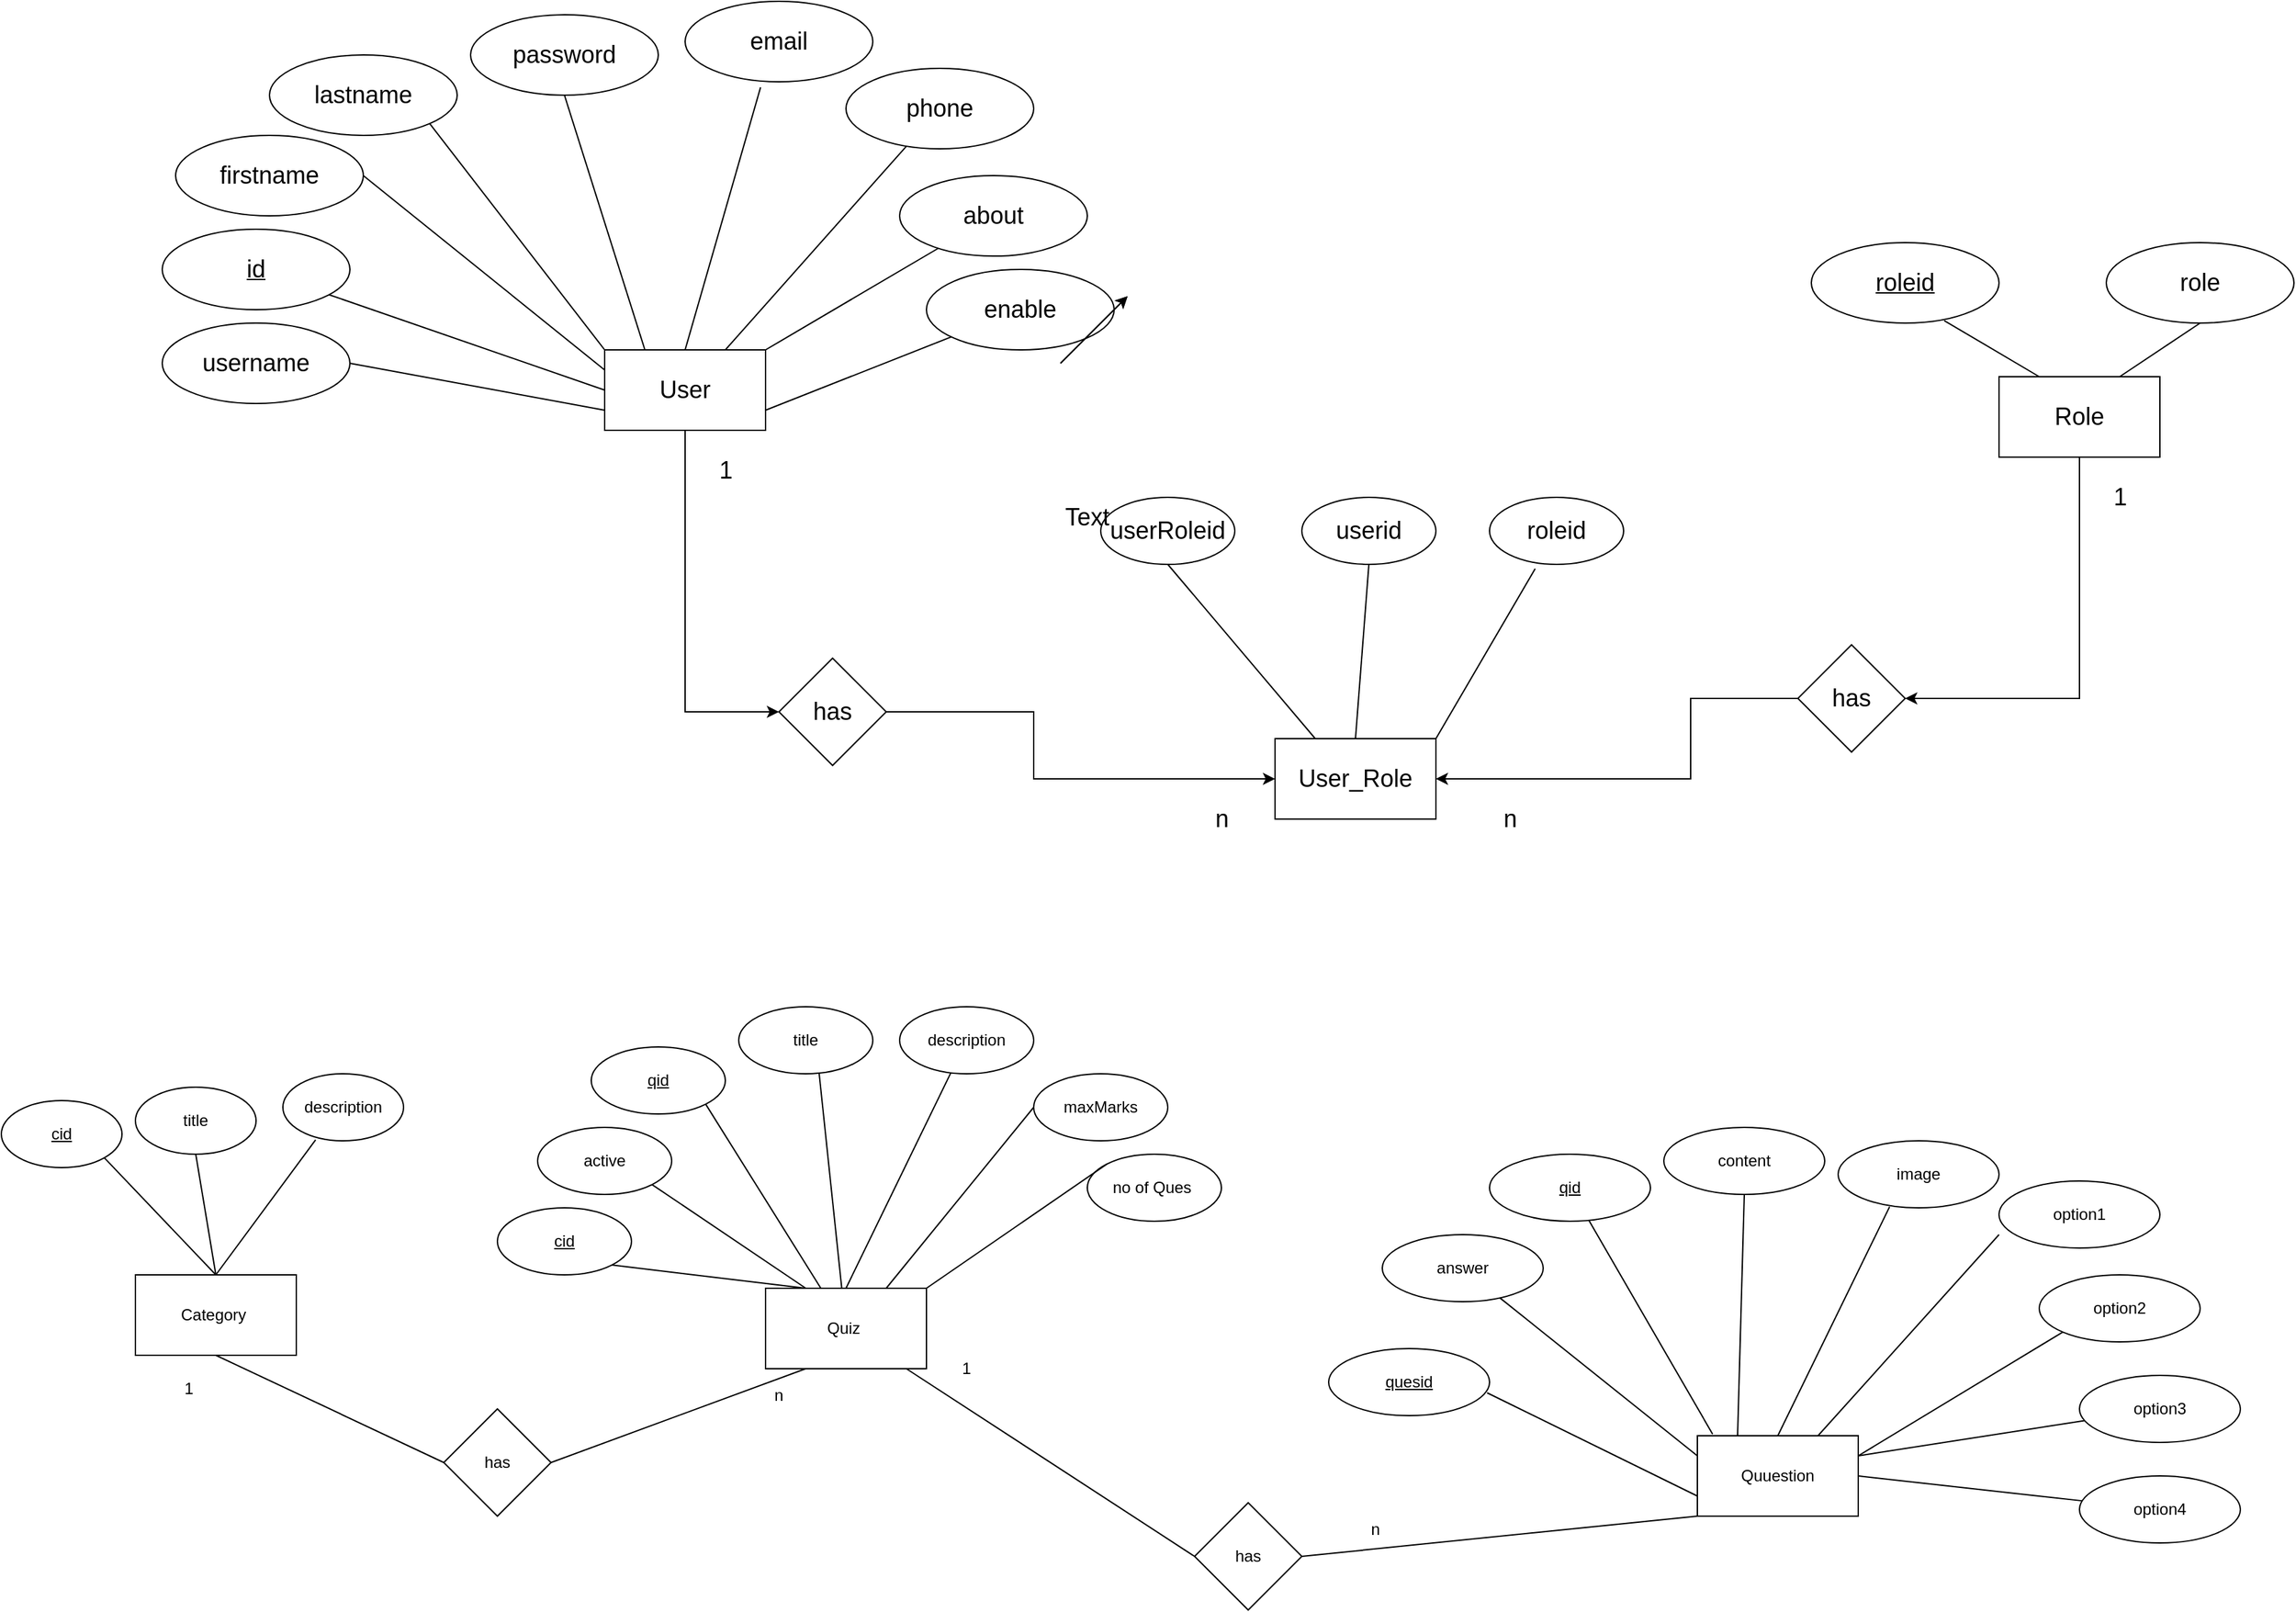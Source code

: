 <mxfile version="20.2.3" type="device"><diagram id="j0kbXDzHc4dUd25VJeXM" name="Page-1"><mxGraphModel dx="2603" dy="1623" grid="1" gridSize="10" guides="1" tooltips="1" connect="1" arrows="1" fold="1" page="1" pageScale="1" pageWidth="850" pageHeight="1100" math="0" shadow="0"><root><mxCell id="0"/><mxCell id="1" parent="0"/><mxCell id="roBjnxwslyHIR3Z592_m-1" value="&lt;font style=&quot;font-size: 18px;&quot;&gt;User&lt;/font&gt;" style="rounded=0;whiteSpace=wrap;html=1;" parent="1" vertex="1"><mxGeometry x="400" y="270" width="120" height="60" as="geometry"/></mxCell><mxCell id="roBjnxwslyHIR3Z592_m-2" value="&lt;u&gt;id&lt;/u&gt;" style="ellipse;whiteSpace=wrap;html=1;fontSize=18;" parent="1" vertex="1"><mxGeometry x="70" y="180" width="140" height="60" as="geometry"/></mxCell><mxCell id="roBjnxwslyHIR3Z592_m-3" value="" style="endArrow=none;html=1;rounded=0;fontSize=18;entryX=0;entryY=0.5;entryDx=0;entryDy=0;" parent="1" source="roBjnxwslyHIR3Z592_m-2" target="roBjnxwslyHIR3Z592_m-1" edge="1"><mxGeometry width="50" height="50" relative="1" as="geometry"><mxPoint x="740" y="280" as="sourcePoint"/><mxPoint x="790" y="230" as="targetPoint"/></mxGeometry></mxCell><mxCell id="roBjnxwslyHIR3Z592_m-4" value="firstname" style="ellipse;whiteSpace=wrap;html=1;fontSize=18;" parent="1" vertex="1"><mxGeometry x="80" y="110" width="140" height="60" as="geometry"/></mxCell><mxCell id="roBjnxwslyHIR3Z592_m-5" value="" style="endArrow=none;html=1;rounded=0;fontSize=18;entryX=0;entryY=0.25;entryDx=0;entryDy=0;exitX=1;exitY=0.5;exitDx=0;exitDy=0;" parent="1" source="roBjnxwslyHIR3Z592_m-4" target="roBjnxwslyHIR3Z592_m-1" edge="1"><mxGeometry width="50" height="50" relative="1" as="geometry"><mxPoint x="230.0" y="219.29" as="sourcePoint"/><mxPoint x="410" y="219.29" as="targetPoint"/></mxGeometry></mxCell><mxCell id="roBjnxwslyHIR3Z592_m-6" value="lastname" style="ellipse;whiteSpace=wrap;html=1;fontSize=18;" parent="1" vertex="1"><mxGeometry x="150" y="50" width="140" height="60" as="geometry"/></mxCell><mxCell id="roBjnxwslyHIR3Z592_m-7" value="" style="endArrow=none;html=1;rounded=0;fontSize=18;entryX=0;entryY=0;entryDx=0;entryDy=0;exitX=1;exitY=1;exitDx=0;exitDy=0;" parent="1" source="roBjnxwslyHIR3Z592_m-6" target="roBjnxwslyHIR3Z592_m-1" edge="1"><mxGeometry width="50" height="50" relative="1" as="geometry"><mxPoint x="240.0" y="229.29" as="sourcePoint"/><mxPoint x="410" y="295" as="targetPoint"/></mxGeometry></mxCell><mxCell id="roBjnxwslyHIR3Z592_m-8" value="password" style="ellipse;whiteSpace=wrap;html=1;fontSize=18;" parent="1" vertex="1"><mxGeometry x="300" y="20" width="140" height="60" as="geometry"/></mxCell><mxCell id="roBjnxwslyHIR3Z592_m-9" value="email" style="ellipse;whiteSpace=wrap;html=1;fontSize=18;" parent="1" vertex="1"><mxGeometry x="460" y="10" width="140" height="60" as="geometry"/></mxCell><mxCell id="roBjnxwslyHIR3Z592_m-10" value="phone" style="ellipse;whiteSpace=wrap;html=1;fontSize=18;" parent="1" vertex="1"><mxGeometry x="580" y="60" width="140" height="60" as="geometry"/></mxCell><mxCell id="roBjnxwslyHIR3Z592_m-11" value="enable" style="ellipse;whiteSpace=wrap;html=1;fontSize=18;" parent="1" vertex="1"><mxGeometry x="640" y="210" width="140" height="60" as="geometry"/></mxCell><mxCell id="roBjnxwslyHIR3Z592_m-12" value="about" style="ellipse;whiteSpace=wrap;html=1;fontSize=18;" parent="1" vertex="1"><mxGeometry x="620" y="140" width="140" height="60" as="geometry"/></mxCell><mxCell id="roBjnxwslyHIR3Z592_m-13" value="" style="endArrow=none;html=1;rounded=0;fontSize=18;entryX=0.25;entryY=0;entryDx=0;entryDy=0;exitX=0.5;exitY=1;exitDx=0;exitDy=0;" parent="1" source="roBjnxwslyHIR3Z592_m-8" target="roBjnxwslyHIR3Z592_m-1" edge="1"><mxGeometry width="50" height="50" relative="1" as="geometry"><mxPoint x="350" y="140" as="sourcePoint"/><mxPoint x="490" y="260" as="targetPoint"/></mxGeometry></mxCell><mxCell id="roBjnxwslyHIR3Z592_m-14" value="" style="endArrow=none;html=1;rounded=0;fontSize=18;exitX=0.402;exitY=1.069;exitDx=0;exitDy=0;exitPerimeter=0;entryX=0.5;entryY=0;entryDx=0;entryDy=0;" parent="1" source="roBjnxwslyHIR3Z592_m-9" target="roBjnxwslyHIR3Z592_m-1" edge="1"><mxGeometry width="50" height="50" relative="1" as="geometry"><mxPoint x="360" y="150" as="sourcePoint"/><mxPoint x="450" y="260" as="targetPoint"/></mxGeometry></mxCell><mxCell id="roBjnxwslyHIR3Z592_m-15" value="" style="endArrow=none;html=1;rounded=0;fontSize=18;" parent="1" source="roBjnxwslyHIR3Z592_m-10" edge="1"><mxGeometry width="50" height="50" relative="1" as="geometry"><mxPoint x="465.14" y="149.58" as="sourcePoint"/><mxPoint x="490" y="270" as="targetPoint"/></mxGeometry></mxCell><mxCell id="roBjnxwslyHIR3Z592_m-16" value="" style="endArrow=none;html=1;rounded=0;fontSize=18;entryX=1;entryY=0;entryDx=0;entryDy=0;" parent="1" source="roBjnxwslyHIR3Z592_m-12" target="roBjnxwslyHIR3Z592_m-1" edge="1"><mxGeometry width="50" height="50" relative="1" as="geometry"><mxPoint x="618.971" y="176.892" as="sourcePoint"/><mxPoint x="500" y="280" as="targetPoint"/></mxGeometry></mxCell><mxCell id="roBjnxwslyHIR3Z592_m-17" value="" style="endArrow=none;html=1;rounded=0;fontSize=18;entryX=1;entryY=0.75;entryDx=0;entryDy=0;" parent="1" source="roBjnxwslyHIR3Z592_m-11" target="roBjnxwslyHIR3Z592_m-1" edge="1"><mxGeometry width="50" height="50" relative="1" as="geometry"><mxPoint x="651.259" y="246.317" as="sourcePoint"/><mxPoint x="530" y="280" as="targetPoint"/></mxGeometry></mxCell><mxCell id="roBjnxwslyHIR3Z592_m-18" value="username" style="ellipse;whiteSpace=wrap;html=1;fontSize=18;" parent="1" vertex="1"><mxGeometry x="70" y="250" width="140" height="60" as="geometry"/></mxCell><mxCell id="roBjnxwslyHIR3Z592_m-19" value="" style="endArrow=none;html=1;rounded=0;fontSize=18;entryX=0;entryY=0.75;entryDx=0;entryDy=0;exitX=1;exitY=0.5;exitDx=0;exitDy=0;" parent="1" source="roBjnxwslyHIR3Z592_m-18" target="roBjnxwslyHIR3Z592_m-1" edge="1"><mxGeometry width="50" height="50" relative="1" as="geometry"><mxPoint x="204.456" y="238.85" as="sourcePoint"/><mxPoint x="410" y="310" as="targetPoint"/></mxGeometry></mxCell><mxCell id="roBjnxwslyHIR3Z592_m-34" style="edgeStyle=orthogonalEdgeStyle;rounded=0;orthogonalLoop=1;jettySize=auto;html=1;exitX=0.5;exitY=1;exitDx=0;exitDy=0;fontFamily=Helvetica;fontSize=18;fontColor=default;entryX=1;entryY=0.5;entryDx=0;entryDy=0;" parent="1" source="roBjnxwslyHIR3Z592_m-20" target="roBjnxwslyHIR3Z592_m-28" edge="1"><mxGeometry relative="1" as="geometry"><mxPoint x="1500" y="560" as="targetPoint"/></mxGeometry></mxCell><mxCell id="roBjnxwslyHIR3Z592_m-20" value="Role" style="rounded=0;whiteSpace=wrap;html=1;fontFamily=Helvetica;fontSize=18;fontColor=default;strokeColor=default;fillColor=default;" parent="1" vertex="1"><mxGeometry x="1440" y="290" width="120" height="60" as="geometry"/></mxCell><mxCell id="roBjnxwslyHIR3Z592_m-21" value="&lt;u&gt;roleid&lt;/u&gt;" style="ellipse;whiteSpace=wrap;html=1;fontSize=18;" parent="1" vertex="1"><mxGeometry x="1300" y="190" width="140" height="60" as="geometry"/></mxCell><mxCell id="roBjnxwslyHIR3Z592_m-22" value="role" style="ellipse;whiteSpace=wrap;html=1;fontSize=18;" parent="1" vertex="1"><mxGeometry x="1520" y="190" width="140" height="60" as="geometry"/></mxCell><mxCell id="roBjnxwslyHIR3Z592_m-23" value="" style="endArrow=none;html=1;rounded=0;fontSize=18;entryX=0.25;entryY=0;entryDx=0;entryDy=0;exitX=0.708;exitY=0.969;exitDx=0;exitDy=0;exitPerimeter=0;" parent="1" source="roBjnxwslyHIR3Z592_m-21" target="roBjnxwslyHIR3Z592_m-20" edge="1"><mxGeometry width="50" height="50" relative="1" as="geometry"><mxPoint x="1275.0" y="240" as="sourcePoint"/><mxPoint x="1465" y="275" as="targetPoint"/></mxGeometry></mxCell><mxCell id="roBjnxwslyHIR3Z592_m-25" value="" style="endArrow=none;html=1;rounded=0;fontSize=18;entryX=0.75;entryY=0;entryDx=0;entryDy=0;exitX=0.5;exitY=1;exitDx=0;exitDy=0;" parent="1" source="roBjnxwslyHIR3Z592_m-22" target="roBjnxwslyHIR3Z592_m-20" edge="1"><mxGeometry width="50" height="50" relative="1" as="geometry"><mxPoint x="1285" y="250" as="sourcePoint"/><mxPoint x="1380" y="290" as="targetPoint"/></mxGeometry></mxCell><mxCell id="roBjnxwslyHIR3Z592_m-26" value="User_Role" style="rounded=0;whiteSpace=wrap;html=1;fontFamily=Helvetica;fontSize=18;fontColor=default;strokeColor=default;fillColor=default;" parent="1" vertex="1"><mxGeometry x="900" y="560" width="120" height="60" as="geometry"/></mxCell><mxCell id="roBjnxwslyHIR3Z592_m-43" style="edgeStyle=orthogonalEdgeStyle;rounded=0;orthogonalLoop=1;jettySize=auto;html=1;exitX=1;exitY=0.5;exitDx=0;exitDy=0;entryX=0;entryY=0.5;entryDx=0;entryDy=0;fontFamily=Helvetica;fontSize=18;fontColor=default;" parent="1" source="roBjnxwslyHIR3Z592_m-27" target="roBjnxwslyHIR3Z592_m-26" edge="1"><mxGeometry relative="1" as="geometry"><Array as="points"><mxPoint x="720" y="540"/><mxPoint x="720" y="590"/></Array></mxGeometry></mxCell><mxCell id="roBjnxwslyHIR3Z592_m-27" value="has" style="rhombus;whiteSpace=wrap;html=1;fontFamily=Helvetica;fontSize=18;fontColor=default;strokeColor=default;fillColor=default;" parent="1" vertex="1"><mxGeometry x="530" y="500" width="80" height="80" as="geometry"/></mxCell><mxCell id="roBjnxwslyHIR3Z592_m-35" style="edgeStyle=orthogonalEdgeStyle;rounded=0;orthogonalLoop=1;jettySize=auto;html=1;exitX=0;exitY=0.5;exitDx=0;exitDy=0;entryX=1;entryY=0.5;entryDx=0;entryDy=0;fontFamily=Helvetica;fontSize=18;fontColor=default;" parent="1" source="roBjnxwslyHIR3Z592_m-28" target="roBjnxwslyHIR3Z592_m-26" edge="1"><mxGeometry relative="1" as="geometry"><Array as="points"><mxPoint x="1210" y="530"/><mxPoint x="1210" y="590"/></Array></mxGeometry></mxCell><mxCell id="roBjnxwslyHIR3Z592_m-28" value="has" style="rhombus;whiteSpace=wrap;html=1;fontFamily=Helvetica;fontSize=18;fontColor=default;strokeColor=default;fillColor=default;" parent="1" vertex="1"><mxGeometry x="1290" y="490" width="80" height="80" as="geometry"/></mxCell><mxCell id="roBjnxwslyHIR3Z592_m-29" value="" style="endArrow=classic;html=1;rounded=0;fontFamily=Helvetica;fontSize=18;fontColor=default;exitX=0.5;exitY=1;exitDx=0;exitDy=0;entryX=0;entryY=0.5;entryDx=0;entryDy=0;" parent="1" source="roBjnxwslyHIR3Z592_m-1" target="roBjnxwslyHIR3Z592_m-27" edge="1"><mxGeometry width="50" height="50" relative="1" as="geometry"><mxPoint x="740" y="280" as="sourcePoint"/><mxPoint x="790" y="230" as="targetPoint"/><Array as="points"><mxPoint x="460" y="540"/></Array></mxGeometry></mxCell><mxCell id="roBjnxwslyHIR3Z592_m-33" value="" style="endArrow=classic;html=1;rounded=0;fontFamily=Helvetica;fontSize=18;fontColor=default;" parent="1" edge="1"><mxGeometry width="50" height="50" relative="1" as="geometry"><mxPoint x="740" y="280" as="sourcePoint"/><mxPoint x="790" y="230" as="targetPoint"/></mxGeometry></mxCell><mxCell id="roBjnxwslyHIR3Z592_m-36" value="userRoleid" style="ellipse;whiteSpace=wrap;html=1;fontFamily=Helvetica;fontSize=18;fontColor=default;strokeColor=default;fillColor=default;" parent="1" vertex="1"><mxGeometry x="770" y="380" width="100" height="50" as="geometry"/></mxCell><mxCell id="roBjnxwslyHIR3Z592_m-37" value="userid" style="ellipse;whiteSpace=wrap;html=1;fontFamily=Helvetica;fontSize=18;fontColor=default;strokeColor=default;fillColor=default;" parent="1" vertex="1"><mxGeometry x="920" y="380" width="100" height="50" as="geometry"/></mxCell><mxCell id="roBjnxwslyHIR3Z592_m-38" value="roleid" style="ellipse;whiteSpace=wrap;html=1;fontFamily=Helvetica;fontSize=18;fontColor=default;strokeColor=default;fillColor=default;" parent="1" vertex="1"><mxGeometry x="1060" y="380" width="100" height="50" as="geometry"/></mxCell><mxCell id="roBjnxwslyHIR3Z592_m-39" value="" style="endArrow=none;html=1;rounded=0;fontSize=18;entryX=0.25;entryY=0;entryDx=0;entryDy=0;exitX=1;exitY=0.5;exitDx=0;exitDy=0;" parent="1" target="roBjnxwslyHIR3Z592_m-26" edge="1"><mxGeometry width="50" height="50" relative="1" as="geometry"><mxPoint x="820.0" y="430" as="sourcePoint"/><mxPoint x="1010" y="465" as="targetPoint"/></mxGeometry></mxCell><mxCell id="roBjnxwslyHIR3Z592_m-40" value="" style="endArrow=none;html=1;rounded=0;fontSize=18;entryX=0.5;entryY=0;entryDx=0;entryDy=0;exitX=0.5;exitY=1;exitDx=0;exitDy=0;" parent="1" source="roBjnxwslyHIR3Z592_m-37" target="roBjnxwslyHIR3Z592_m-26" edge="1"><mxGeometry width="50" height="50" relative="1" as="geometry"><mxPoint x="830" y="440" as="sourcePoint"/><mxPoint x="930" y="510" as="targetPoint"/></mxGeometry></mxCell><mxCell id="roBjnxwslyHIR3Z592_m-41" value="" style="endArrow=none;html=1;rounded=0;fontSize=18;entryX=1;entryY=0;entryDx=0;entryDy=0;exitX=0.34;exitY=1.066;exitDx=0;exitDy=0;exitPerimeter=0;" parent="1" source="roBjnxwslyHIR3Z592_m-38" target="roBjnxwslyHIR3Z592_m-26" edge="1"><mxGeometry width="50" height="50" relative="1" as="geometry"><mxPoint x="980" y="440" as="sourcePoint"/><mxPoint x="960" y="510" as="targetPoint"/></mxGeometry></mxCell><mxCell id="roBjnxwslyHIR3Z592_m-42" value="" style="endArrow=classic;html=1;rounded=0;fontFamily=Helvetica;fontSize=18;fontColor=default;" parent="1" edge="1"><mxGeometry width="50" height="50" relative="1" as="geometry"><mxPoint x="740" y="280" as="sourcePoint"/><mxPoint x="790" y="230" as="targetPoint"/></mxGeometry></mxCell><mxCell id="roBjnxwslyHIR3Z592_m-44" value="Text" style="text;html=1;strokeColor=none;fillColor=none;align=center;verticalAlign=middle;whiteSpace=wrap;rounded=0;fontFamily=Helvetica;fontSize=18;fontColor=default;" parent="1" vertex="1"><mxGeometry x="730" y="380" width="60" height="30" as="geometry"/></mxCell><mxCell id="roBjnxwslyHIR3Z592_m-46" value="1" style="text;html=1;align=center;verticalAlign=middle;resizable=0;points=[];autosize=1;strokeColor=none;fillColor=none;fontSize=18;fontFamily=Helvetica;fontColor=default;" parent="1" vertex="1"><mxGeometry x="475" y="340" width="30" height="40" as="geometry"/></mxCell><mxCell id="roBjnxwslyHIR3Z592_m-47" value="n" style="text;html=1;align=center;verticalAlign=middle;resizable=0;points=[];autosize=1;strokeColor=none;fillColor=none;fontSize=18;fontFamily=Helvetica;fontColor=default;" parent="1" vertex="1"><mxGeometry x="845" y="600" width="30" height="40" as="geometry"/></mxCell><mxCell id="roBjnxwslyHIR3Z592_m-48" value="1" style="text;html=1;align=center;verticalAlign=middle;resizable=0;points=[];autosize=1;strokeColor=none;fillColor=none;fontSize=18;fontFamily=Helvetica;fontColor=default;" parent="1" vertex="1"><mxGeometry x="1515" y="360" width="30" height="40" as="geometry"/></mxCell><mxCell id="roBjnxwslyHIR3Z592_m-49" value="n" style="text;html=1;align=center;verticalAlign=middle;resizable=0;points=[];autosize=1;strokeColor=none;fillColor=none;fontSize=18;fontFamily=Helvetica;fontColor=default;" parent="1" vertex="1"><mxGeometry x="1060" y="600" width="30" height="40" as="geometry"/></mxCell><mxCell id="o_Vq27Ry4yX4xyDWKr39-1" value="Category&amp;nbsp;" style="rounded=0;whiteSpace=wrap;html=1;" parent="1" vertex="1"><mxGeometry x="50" y="960" width="120" height="60" as="geometry"/></mxCell><mxCell id="o_Vq27Ry4yX4xyDWKr39-2" value="&lt;u&gt;cid&lt;/u&gt;" style="ellipse;whiteSpace=wrap;html=1;" parent="1" vertex="1"><mxGeometry x="-50" y="830" width="90" height="50" as="geometry"/></mxCell><mxCell id="o_Vq27Ry4yX4xyDWKr39-3" value="" style="endArrow=none;html=1;rounded=0;exitX=1;exitY=1;exitDx=0;exitDy=0;entryX=0.5;entryY=0;entryDx=0;entryDy=0;" parent="1" source="o_Vq27Ry4yX4xyDWKr39-2" target="o_Vq27Ry4yX4xyDWKr39-1" edge="1"><mxGeometry width="50" height="50" relative="1" as="geometry"><mxPoint x="270" y="720" as="sourcePoint"/><mxPoint x="320" y="670" as="targetPoint"/></mxGeometry></mxCell><mxCell id="o_Vq27Ry4yX4xyDWKr39-4" value="title" style="ellipse;whiteSpace=wrap;html=1;" parent="1" vertex="1"><mxGeometry x="50" y="820" width="90" height="50" as="geometry"/></mxCell><mxCell id="o_Vq27Ry4yX4xyDWKr39-5" value="" style="endArrow=none;html=1;rounded=0;exitX=0.5;exitY=1;exitDx=0;exitDy=0;entryX=0.5;entryY=0;entryDx=0;entryDy=0;" parent="1" source="o_Vq27Ry4yX4xyDWKr39-4" target="o_Vq27Ry4yX4xyDWKr39-1" edge="1"><mxGeometry width="50" height="50" relative="1" as="geometry"><mxPoint x="37.026" y="882.563" as="sourcePoint"/><mxPoint x="110" y="920" as="targetPoint"/></mxGeometry></mxCell><mxCell id="o_Vq27Ry4yX4xyDWKr39-7" value="description" style="ellipse;whiteSpace=wrap;html=1;" parent="1" vertex="1"><mxGeometry x="160" y="810" width="90" height="50" as="geometry"/></mxCell><mxCell id="o_Vq27Ry4yX4xyDWKr39-8" value="" style="endArrow=none;html=1;rounded=0;exitX=0.5;exitY=0;exitDx=0;exitDy=0;entryX=0.271;entryY=0.986;entryDx=0;entryDy=0;entryPerimeter=0;" parent="1" source="o_Vq27Ry4yX4xyDWKr39-1" target="o_Vq27Ry4yX4xyDWKr39-7" edge="1"><mxGeometry width="50" height="50" relative="1" as="geometry"><mxPoint x="230" y="920" as="sourcePoint"/><mxPoint x="280" y="870" as="targetPoint"/></mxGeometry></mxCell><mxCell id="o_Vq27Ry4yX4xyDWKr39-9" value="Quiz&amp;nbsp;" style="rounded=0;whiteSpace=wrap;html=1;" parent="1" vertex="1"><mxGeometry x="520" y="970" width="120" height="60" as="geometry"/></mxCell><mxCell id="o_Vq27Ry4yX4xyDWKr39-10" value="active" style="ellipse;whiteSpace=wrap;html=1;" parent="1" vertex="1"><mxGeometry x="350" y="850" width="100" height="50" as="geometry"/></mxCell><mxCell id="o_Vq27Ry4yX4xyDWKr39-11" value="" style="endArrow=none;html=1;rounded=0;exitX=1;exitY=1;exitDx=0;exitDy=0;entryX=0.25;entryY=0;entryDx=0;entryDy=0;" parent="1" source="o_Vq27Ry4yX4xyDWKr39-10" target="o_Vq27Ry4yX4xyDWKr39-9" edge="1"><mxGeometry width="50" height="50" relative="1" as="geometry"><mxPoint x="360" y="920" as="sourcePoint"/><mxPoint x="410" y="870" as="targetPoint"/></mxGeometry></mxCell><mxCell id="o_Vq27Ry4yX4xyDWKr39-12" value="&lt;u&gt;qid&lt;/u&gt;" style="ellipse;whiteSpace=wrap;html=1;" parent="1" vertex="1"><mxGeometry x="390" y="790" width="100" height="50" as="geometry"/></mxCell><mxCell id="o_Vq27Ry4yX4xyDWKr39-13" value="title" style="ellipse;whiteSpace=wrap;html=1;" parent="1" vertex="1"><mxGeometry x="500" y="760" width="100" height="50" as="geometry"/></mxCell><mxCell id="o_Vq27Ry4yX4xyDWKr39-14" value="description" style="ellipse;whiteSpace=wrap;html=1;" parent="1" vertex="1"><mxGeometry x="620" y="760" width="100" height="50" as="geometry"/></mxCell><mxCell id="o_Vq27Ry4yX4xyDWKr39-15" value="maxMarks" style="ellipse;whiteSpace=wrap;html=1;" parent="1" vertex="1"><mxGeometry x="720" y="810" width="100" height="50" as="geometry"/></mxCell><mxCell id="o_Vq27Ry4yX4xyDWKr39-16" value="no of Ques&amp;nbsp;" style="ellipse;whiteSpace=wrap;html=1;" parent="1" vertex="1"><mxGeometry x="760" y="870" width="100" height="50" as="geometry"/></mxCell><mxCell id="o_Vq27Ry4yX4xyDWKr39-17" value="&lt;u&gt;cid&lt;/u&gt;" style="ellipse;whiteSpace=wrap;html=1;" parent="1" vertex="1"><mxGeometry x="320" y="910" width="100" height="50" as="geometry"/></mxCell><mxCell id="o_Vq27Ry4yX4xyDWKr39-18" value="" style="endArrow=none;html=1;rounded=0;exitX=1;exitY=1;exitDx=0;exitDy=0;entryX=0.25;entryY=0;entryDx=0;entryDy=0;" parent="1" source="o_Vq27Ry4yX4xyDWKr39-17" target="o_Vq27Ry4yX4xyDWKr39-9" edge="1"><mxGeometry width="50" height="50" relative="1" as="geometry"><mxPoint x="410" y="920.0" as="sourcePoint"/><mxPoint x="540" y="970.0" as="targetPoint"/></mxGeometry></mxCell><mxCell id="o_Vq27Ry4yX4xyDWKr39-19" value="" style="endArrow=none;html=1;rounded=0;exitX=1;exitY=1;exitDx=0;exitDy=0;" parent="1" source="o_Vq27Ry4yX4xyDWKr39-12" target="o_Vq27Ry4yX4xyDWKr39-9" edge="1"><mxGeometry width="50" height="50" relative="1" as="geometry"><mxPoint x="415.864" y="972.42" as="sourcePoint"/><mxPoint x="530" y="950" as="targetPoint"/></mxGeometry></mxCell><mxCell id="o_Vq27Ry4yX4xyDWKr39-20" value="" style="endArrow=none;html=1;rounded=0;" parent="1" target="o_Vq27Ry4yX4xyDWKr39-9" edge="1"><mxGeometry width="50" height="50" relative="1" as="geometry"><mxPoint x="560" y="810" as="sourcePoint"/><mxPoint x="530" y="960" as="targetPoint"/></mxGeometry></mxCell><mxCell id="o_Vq27Ry4yX4xyDWKr39-21" value="" style="endArrow=none;html=1;rounded=0;entryX=0.5;entryY=0;entryDx=0;entryDy=0;" parent="1" source="o_Vq27Ry4yX4xyDWKr39-14" target="o_Vq27Ry4yX4xyDWKr39-9" edge="1"><mxGeometry width="50" height="50" relative="1" as="geometry"><mxPoint x="570" y="820.0" as="sourcePoint"/><mxPoint x="540" y="970.0" as="targetPoint"/></mxGeometry></mxCell><mxCell id="o_Vq27Ry4yX4xyDWKr39-22" value="" style="endArrow=none;html=1;rounded=0;entryX=0.75;entryY=0;entryDx=0;entryDy=0;exitX=0;exitY=0.5;exitDx=0;exitDy=0;" parent="1" source="o_Vq27Ry4yX4xyDWKr39-15" target="o_Vq27Ry4yX4xyDWKr39-9" edge="1"><mxGeometry width="50" height="50" relative="1" as="geometry"><mxPoint x="664.953" y="818.841" as="sourcePoint"/><mxPoint x="570" y="970.0" as="targetPoint"/></mxGeometry></mxCell><mxCell id="o_Vq27Ry4yX4xyDWKr39-23" value="" style="endArrow=none;html=1;rounded=0;entryX=1;entryY=0;entryDx=0;entryDy=0;exitX=0;exitY=0;exitDx=0;exitDy=0;" parent="1" source="o_Vq27Ry4yX4xyDWKr39-16" target="o_Vq27Ry4yX4xyDWKr39-9" edge="1"><mxGeometry width="50" height="50" relative="1" as="geometry"><mxPoint x="730" y="845.0" as="sourcePoint"/><mxPoint x="600" y="970.0" as="targetPoint"/></mxGeometry></mxCell><mxCell id="o_Vq27Ry4yX4xyDWKr39-24" value="" style="rhombus;whiteSpace=wrap;html=1;" parent="1" vertex="1"><mxGeometry x="280" y="1060" width="80" height="80" as="geometry"/></mxCell><mxCell id="o_Vq27Ry4yX4xyDWKr39-25" value="" style="endArrow=none;html=1;rounded=0;exitX=0.5;exitY=1;exitDx=0;exitDy=0;entryX=0;entryY=0.5;entryDx=0;entryDy=0;" parent="1" source="o_Vq27Ry4yX4xyDWKr39-1" target="o_Vq27Ry4yX4xyDWKr39-24" edge="1"><mxGeometry width="50" height="50" relative="1" as="geometry"><mxPoint x="270" y="1180" as="sourcePoint"/><mxPoint x="320" y="1130" as="targetPoint"/></mxGeometry></mxCell><mxCell id="o_Vq27Ry4yX4xyDWKr39-26" value="" style="endArrow=none;html=1;rounded=0;exitX=0.25;exitY=1;exitDx=0;exitDy=0;entryX=1;entryY=0.5;entryDx=0;entryDy=0;" parent="1" source="o_Vq27Ry4yX4xyDWKr39-9" target="o_Vq27Ry4yX4xyDWKr39-24" edge="1"><mxGeometry width="50" height="50" relative="1" as="geometry"><mxPoint x="120" y="1030.0" as="sourcePoint"/><mxPoint x="290" y="1110.0" as="targetPoint"/></mxGeometry></mxCell><mxCell id="o_Vq27Ry4yX4xyDWKr39-27" value="1" style="text;html=1;strokeColor=none;fillColor=none;align=center;verticalAlign=middle;whiteSpace=wrap;rounded=0;" parent="1" vertex="1"><mxGeometry x="60" y="1030" width="60" height="30" as="geometry"/></mxCell><mxCell id="o_Vq27Ry4yX4xyDWKr39-28" value="n" style="text;html=1;strokeColor=none;fillColor=none;align=center;verticalAlign=middle;whiteSpace=wrap;rounded=0;" parent="1" vertex="1"><mxGeometry x="500" y="1035" width="60" height="30" as="geometry"/></mxCell><mxCell id="o_Vq27Ry4yX4xyDWKr39-29" value="has" style="text;html=1;strokeColor=none;fillColor=none;align=center;verticalAlign=middle;whiteSpace=wrap;rounded=0;" parent="1" vertex="1"><mxGeometry x="290" y="1085" width="60" height="30" as="geometry"/></mxCell><mxCell id="o_Vq27Ry4yX4xyDWKr39-30" value="Quuestion" style="rounded=0;whiteSpace=wrap;html=1;" parent="1" vertex="1"><mxGeometry x="1215" y="1080" width="120" height="60" as="geometry"/></mxCell><mxCell id="o_Vq27Ry4yX4xyDWKr39-31" value="&lt;u&gt;qid&lt;/u&gt;" style="ellipse;whiteSpace=wrap;html=1;" parent="1" vertex="1"><mxGeometry x="1060" y="870" width="120" height="50" as="geometry"/></mxCell><mxCell id="o_Vq27Ry4yX4xyDWKr39-32" value="" style="endArrow=none;html=1;rounded=0;exitX=0.095;exitY=-0.019;exitDx=0;exitDy=0;exitPerimeter=0;" parent="1" source="o_Vq27Ry4yX4xyDWKr39-30" target="o_Vq27Ry4yX4xyDWKr39-31" edge="1"><mxGeometry width="50" height="50" relative="1" as="geometry"><mxPoint x="1040" y="1180" as="sourcePoint"/><mxPoint x="1020" y="1040" as="targetPoint"/></mxGeometry></mxCell><mxCell id="o_Vq27Ry4yX4xyDWKr39-33" value="answer" style="ellipse;whiteSpace=wrap;html=1;" parent="1" vertex="1"><mxGeometry x="980" y="930" width="120" height="50" as="geometry"/></mxCell><mxCell id="o_Vq27Ry4yX4xyDWKr39-34" value="&lt;u&gt;quesid&lt;/u&gt;" style="ellipse;whiteSpace=wrap;html=1;" parent="1" vertex="1"><mxGeometry x="940" y="1015" width="120" height="50" as="geometry"/></mxCell><mxCell id="o_Vq27Ry4yX4xyDWKr39-35" value="image" style="ellipse;whiteSpace=wrap;html=1;" parent="1" vertex="1"><mxGeometry x="1320" y="860" width="120" height="50" as="geometry"/></mxCell><mxCell id="o_Vq27Ry4yX4xyDWKr39-36" value="content" style="ellipse;whiteSpace=wrap;html=1;" parent="1" vertex="1"><mxGeometry x="1190" y="850" width="120" height="50" as="geometry"/></mxCell><mxCell id="o_Vq27Ry4yX4xyDWKr39-37" value="option1" style="ellipse;whiteSpace=wrap;html=1;" parent="1" vertex="1"><mxGeometry x="1440" y="890" width="120" height="50" as="geometry"/></mxCell><mxCell id="o_Vq27Ry4yX4xyDWKr39-38" value="option2" style="ellipse;whiteSpace=wrap;html=1;" parent="1" vertex="1"><mxGeometry x="1470" y="960" width="120" height="50" as="geometry"/></mxCell><mxCell id="o_Vq27Ry4yX4xyDWKr39-42" value="" style="endArrow=none;html=1;rounded=0;exitX=0;exitY=0.25;exitDx=0;exitDy=0;" parent="1" source="o_Vq27Ry4yX4xyDWKr39-30" target="o_Vq27Ry4yX4xyDWKr39-33" edge="1"><mxGeometry width="50" height="50" relative="1" as="geometry"><mxPoint x="1230" y="1110" as="sourcePoint"/><mxPoint x="1046.151" y="1040.975" as="targetPoint"/><Array as="points"/></mxGeometry></mxCell><mxCell id="o_Vq27Ry4yX4xyDWKr39-43" value="" style="endArrow=none;html=1;rounded=0;entryX=0.985;entryY=0.66;entryDx=0;entryDy=0;exitX=0;exitY=0.75;exitDx=0;exitDy=0;entryPerimeter=0;" parent="1" source="o_Vq27Ry4yX4xyDWKr39-30" target="o_Vq27Ry4yX4xyDWKr39-34" edge="1"><mxGeometry width="50" height="50" relative="1" as="geometry"><mxPoint x="1220" y="1140" as="sourcePoint"/><mxPoint x="1082.756" y="985.946" as="targetPoint"/></mxGeometry></mxCell><mxCell id="o_Vq27Ry4yX4xyDWKr39-44" value="" style="endArrow=none;html=1;rounded=0;exitX=0.25;exitY=0;exitDx=0;exitDy=0;entryX=0.5;entryY=1;entryDx=0;entryDy=0;" parent="1" source="o_Vq27Ry4yX4xyDWKr39-30" target="o_Vq27Ry4yX4xyDWKr39-36" edge="1"><mxGeometry width="50" height="50" relative="1" as="geometry"><mxPoint x="1280.04" y="1095.8" as="sourcePoint"/><mxPoint x="1130" y="940.0" as="targetPoint"/></mxGeometry></mxCell><mxCell id="o_Vq27Ry4yX4xyDWKr39-45" value="" style="endArrow=none;html=1;rounded=0;exitX=0.5;exitY=0;exitDx=0;exitDy=0;entryX=0.32;entryY=0.984;entryDx=0;entryDy=0;entryPerimeter=0;" parent="1" source="o_Vq27Ry4yX4xyDWKr39-30" target="o_Vq27Ry4yX4xyDWKr39-35" edge="1"><mxGeometry width="50" height="50" relative="1" as="geometry"><mxPoint x="1290" y="1100.0" as="sourcePoint"/><mxPoint x="1260" y="910.0" as="targetPoint"/></mxGeometry></mxCell><mxCell id="o_Vq27Ry4yX4xyDWKr39-46" value="" style="endArrow=none;html=1;rounded=0;exitX=0.75;exitY=0;exitDx=0;exitDy=0;entryX=0;entryY=0.8;entryDx=0;entryDy=0;entryPerimeter=0;" parent="1" source="o_Vq27Ry4yX4xyDWKr39-30" target="o_Vq27Ry4yX4xyDWKr39-37" edge="1"><mxGeometry width="50" height="50" relative="1" as="geometry"><mxPoint x="1320" y="1100.0" as="sourcePoint"/><mxPoint x="1368.4" y="919.2" as="targetPoint"/></mxGeometry></mxCell><mxCell id="o_Vq27Ry4yX4xyDWKr39-47" value="" style="endArrow=none;html=1;rounded=0;exitX=1;exitY=0.25;exitDx=0;exitDy=0;entryX=0;entryY=1;entryDx=0;entryDy=0;" parent="1" source="o_Vq27Ry4yX4xyDWKr39-30" target="o_Vq27Ry4yX4xyDWKr39-38" edge="1"><mxGeometry width="50" height="50" relative="1" as="geometry"><mxPoint x="1350" y="1100.0" as="sourcePoint"/><mxPoint x="1450" y="940.0" as="targetPoint"/></mxGeometry></mxCell><mxCell id="o_Vq27Ry4yX4xyDWKr39-48" value="option3" style="ellipse;whiteSpace=wrap;html=1;" parent="1" vertex="1"><mxGeometry x="1500" y="1035" width="120" height="50" as="geometry"/></mxCell><mxCell id="o_Vq27Ry4yX4xyDWKr39-49" value="option4" style="ellipse;whiteSpace=wrap;html=1;" parent="1" vertex="1"><mxGeometry x="1500" y="1110" width="120" height="50" as="geometry"/></mxCell><mxCell id="o_Vq27Ry4yX4xyDWKr39-50" value="" style="endArrow=none;html=1;rounded=0;exitX=1;exitY=0.25;exitDx=0;exitDy=0;" parent="1" source="o_Vq27Ry4yX4xyDWKr39-30" target="o_Vq27Ry4yX4xyDWKr39-48" edge="1"><mxGeometry width="50" height="50" relative="1" as="geometry"><mxPoint x="1350" y="1140.0" as="sourcePoint"/><mxPoint x="1496.963" y="1012.42" as="targetPoint"/></mxGeometry></mxCell><mxCell id="o_Vq27Ry4yX4xyDWKr39-51" value="" style="endArrow=none;html=1;rounded=0;exitX=1;exitY=0.5;exitDx=0;exitDy=0;" parent="1" source="o_Vq27Ry4yX4xyDWKr39-30" target="o_Vq27Ry4yX4xyDWKr39-49" edge="1"><mxGeometry width="50" height="50" relative="1" as="geometry"><mxPoint x="1350" y="1140" as="sourcePoint"/><mxPoint x="1522.429" y="1085.235" as="targetPoint"/></mxGeometry></mxCell><mxCell id="o_Vq27Ry4yX4xyDWKr39-55" value="has" style="rhombus;whiteSpace=wrap;html=1;" parent="1" vertex="1"><mxGeometry x="840" y="1130" width="80" height="80" as="geometry"/></mxCell><mxCell id="o_Vq27Ry4yX4xyDWKr39-56" value="" style="endArrow=none;html=1;rounded=0;exitX=0;exitY=0.5;exitDx=0;exitDy=0;entryX=0;entryY=0.5;entryDx=0;entryDy=0;startArrow=none;" parent="1" source="o_Vq27Ry4yX4xyDWKr39-58" target="o_Vq27Ry4yX4xyDWKr39-55" edge="1"><mxGeometry width="50" height="50" relative="1" as="geometry"><mxPoint x="790" y="1150" as="sourcePoint"/><mxPoint x="840" y="1100" as="targetPoint"/></mxGeometry></mxCell><mxCell id="o_Vq27Ry4yX4xyDWKr39-57" value="" style="endArrow=none;html=1;rounded=0;exitX=0;exitY=1;exitDx=0;exitDy=0;entryX=1;entryY=0.5;entryDx=0;entryDy=0;" parent="1" source="o_Vq27Ry4yX4xyDWKr39-30" target="o_Vq27Ry4yX4xyDWKr39-55" edge="1"><mxGeometry width="50" height="50" relative="1" as="geometry"><mxPoint x="650" y="1040" as="sourcePoint"/><mxPoint x="850" y="1190" as="targetPoint"/></mxGeometry></mxCell><mxCell id="o_Vq27Ry4yX4xyDWKr39-58" value="1" style="text;html=1;strokeColor=none;fillColor=none;align=center;verticalAlign=middle;whiteSpace=wrap;rounded=0;" parent="1" vertex="1"><mxGeometry x="625" y="980" width="90" height="100" as="geometry"/></mxCell><mxCell id="o_Vq27Ry4yX4xyDWKr39-59" value="" style="endArrow=none;html=1;rounded=0;exitX=1;exitY=1;exitDx=0;exitDy=0;entryX=0;entryY=0.5;entryDx=0;entryDy=0;" parent="1" source="o_Vq27Ry4yX4xyDWKr39-9" target="o_Vq27Ry4yX4xyDWKr39-58" edge="1"><mxGeometry width="50" height="50" relative="1" as="geometry"><mxPoint x="640" y="1030" as="sourcePoint"/><mxPoint x="840" y="1180" as="targetPoint"/></mxGeometry></mxCell><mxCell id="o_Vq27Ry4yX4xyDWKr39-60" value="n" style="text;html=1;strokeColor=none;fillColor=none;align=center;verticalAlign=middle;whiteSpace=wrap;rounded=0;" parent="1" vertex="1"><mxGeometry x="930" y="1100" width="90" height="100" as="geometry"/></mxCell></root></mxGraphModel></diagram></mxfile>